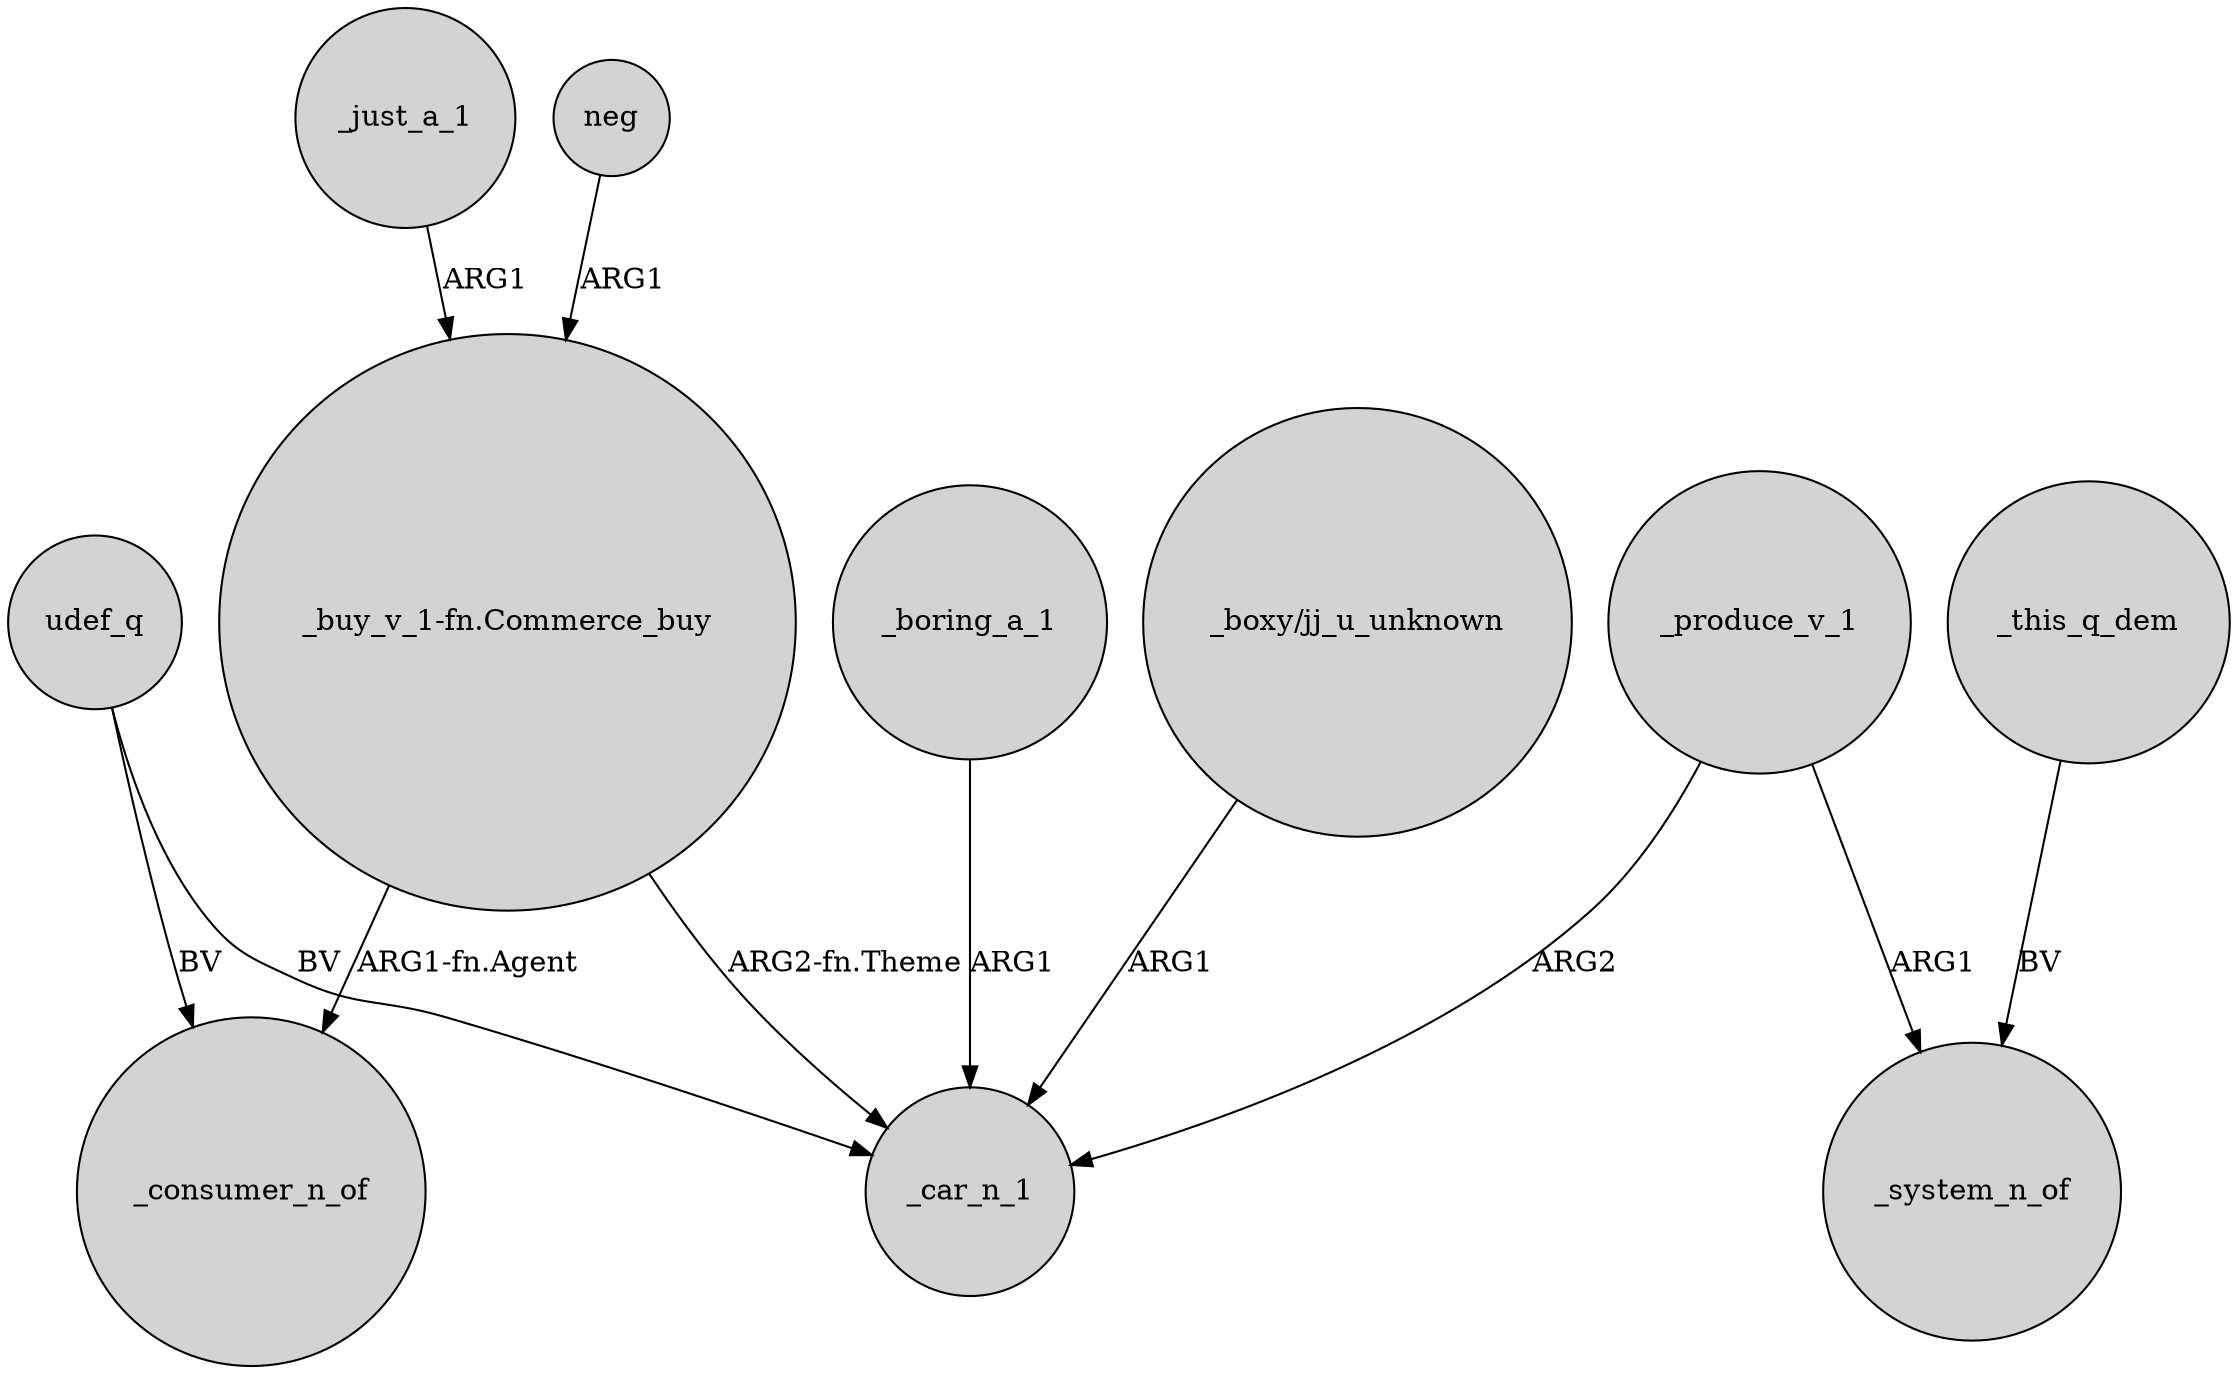 digraph {
	node [shape=circle style=filled]
	udef_q -> _car_n_1 [label=BV]
	_just_a_1 -> "_buy_v_1-fn.Commerce_buy" [label=ARG1]
	"_boxy/jj_u_unknown" -> _car_n_1 [label=ARG1]
	"_buy_v_1-fn.Commerce_buy" -> _consumer_n_of [label="ARG1-fn.Agent"]
	_produce_v_1 -> _system_n_of [label=ARG1]
	_produce_v_1 -> _car_n_1 [label=ARG2]
	"_buy_v_1-fn.Commerce_buy" -> _car_n_1 [label="ARG2-fn.Theme"]
	_this_q_dem -> _system_n_of [label=BV]
	neg -> "_buy_v_1-fn.Commerce_buy" [label=ARG1]
	udef_q -> _consumer_n_of [label=BV]
	_boring_a_1 -> _car_n_1 [label=ARG1]
}
